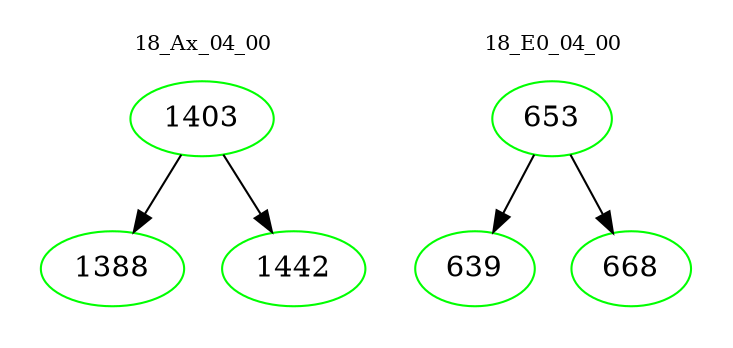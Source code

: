 digraph{
subgraph cluster_0 {
color = white
label = "18_Ax_04_00";
fontsize=10;
T0_1403 [label="1403", color="green"]
T0_1403 -> T0_1388 [color="black"]
T0_1388 [label="1388", color="green"]
T0_1403 -> T0_1442 [color="black"]
T0_1442 [label="1442", color="green"]
}
subgraph cluster_1 {
color = white
label = "18_E0_04_00";
fontsize=10;
T1_653 [label="653", color="green"]
T1_653 -> T1_639 [color="black"]
T1_639 [label="639", color="green"]
T1_653 -> T1_668 [color="black"]
T1_668 [label="668", color="green"]
}
}

